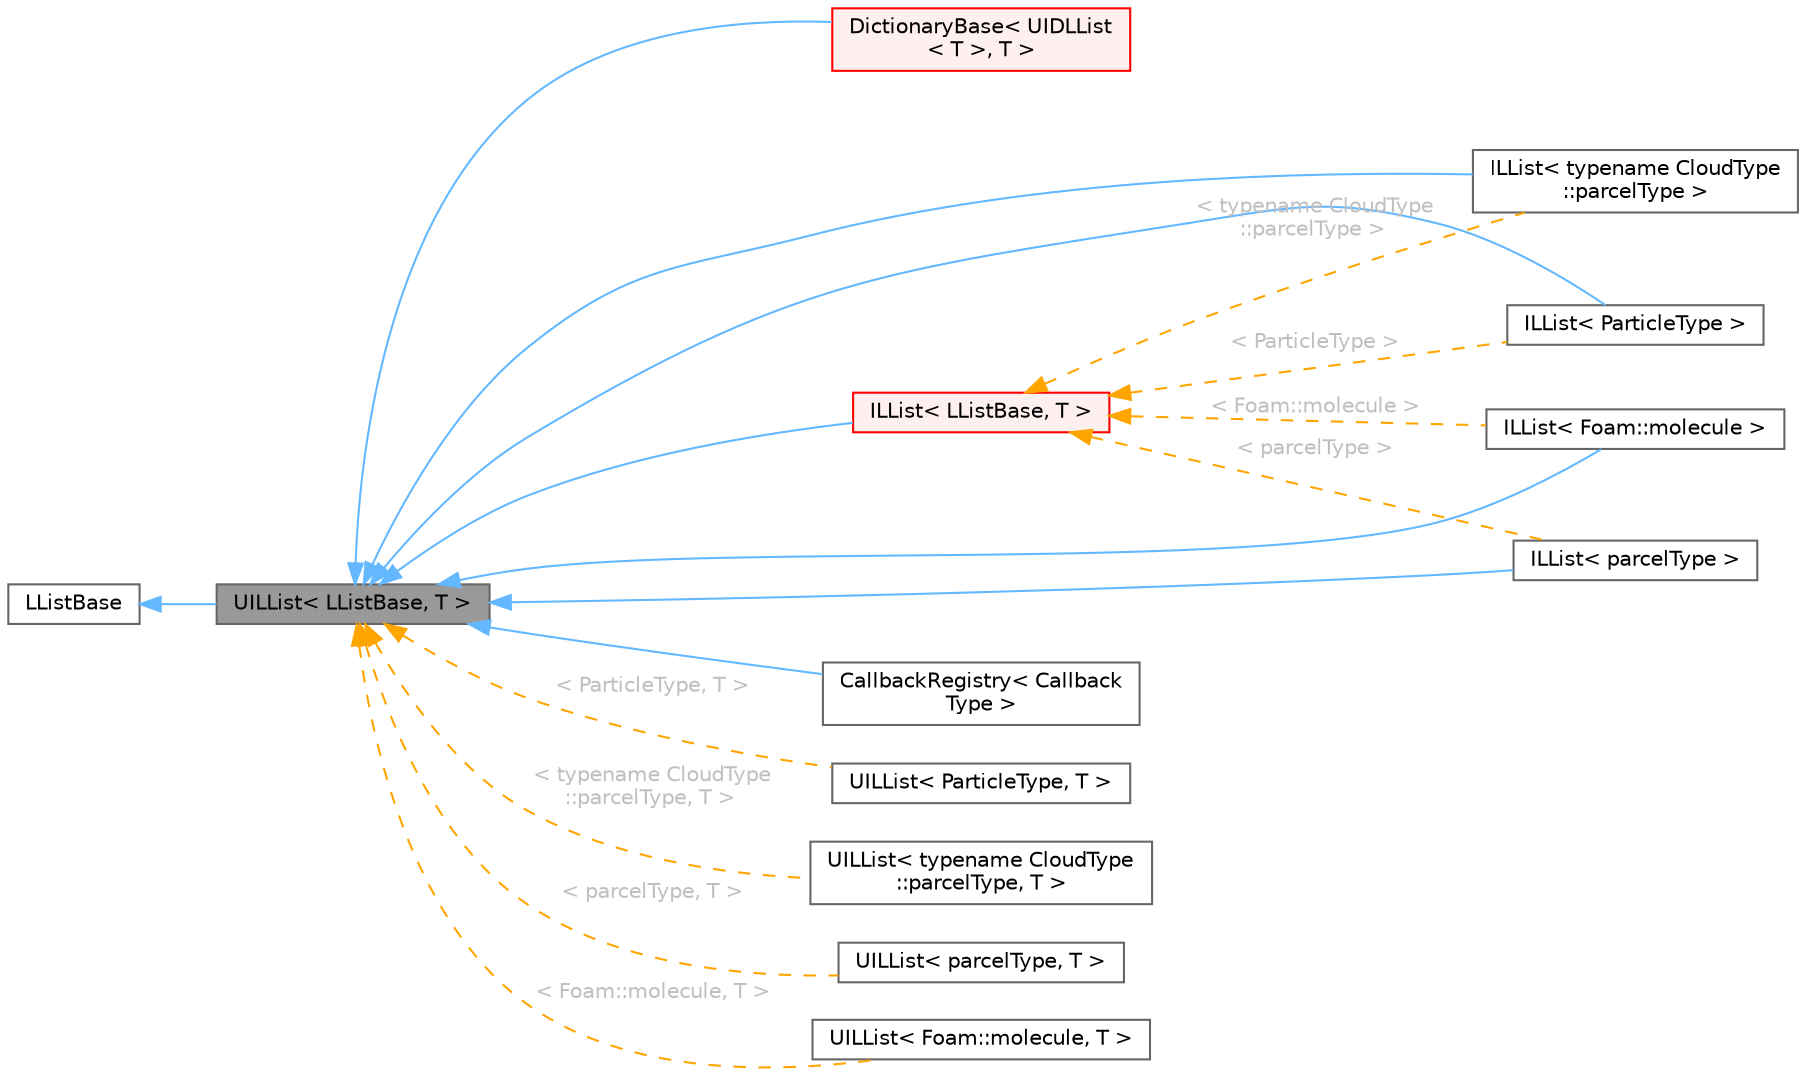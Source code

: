 digraph "UILList&lt; LListBase, T &gt;"
{
 // LATEX_PDF_SIZE
  bgcolor="transparent";
  edge [fontname=Helvetica,fontsize=10,labelfontname=Helvetica,labelfontsize=10];
  node [fontname=Helvetica,fontsize=10,shape=box,height=0.2,width=0.4];
  rankdir="LR";
  Node1 [id="Node000001",label="UILList\< LListBase, T \>",height=0.2,width=0.4,color="gray40", fillcolor="grey60", style="filled", fontcolor="black",tooltip="Template class for intrusive linked lists."];
  Node2 -> Node1 [id="edge1_Node000001_Node000002",dir="back",color="steelblue1",style="solid",tooltip=" "];
  Node2 [id="Node000002",label="LListBase",height=0.2,width=0.4,color="gray40", fillcolor="white", style="filled",tooltip=" "];
  Node1 -> Node3 [id="edge2_Node000001_Node000003",dir="back",color="steelblue1",style="solid",tooltip=" "];
  Node3 [id="Node000003",label="DictionaryBase\< UIDLList\l\< T \>, T \>",height=0.2,width=0.4,color="red", fillcolor="#FFF0F0", style="filled",URL="$classFoam_1_1DictionaryBase.html",tooltip=" "];
  Node1 -> Node5 [id="edge3_Node000001_Node000005",dir="back",color="steelblue1",style="solid",tooltip=" "];
  Node5 [id="Node000005",label="ILList\< ParticleType \>",height=0.2,width=0.4,color="gray40", fillcolor="white", style="filled",URL="$classFoam_1_1ILList.html",tooltip=" "];
  Node1 -> Node6 [id="edge4_Node000001_Node000006",dir="back",color="steelblue1",style="solid",tooltip=" "];
  Node6 [id="Node000006",label="ILList\< typename CloudType\l::parcelType \>",height=0.2,width=0.4,color="gray40", fillcolor="white", style="filled",URL="$classFoam_1_1ILList.html",tooltip=" "];
  Node1 -> Node7 [id="edge5_Node000001_Node000007",dir="back",color="steelblue1",style="solid",tooltip=" "];
  Node7 [id="Node000007",label="ILList\< parcelType \>",height=0.2,width=0.4,color="gray40", fillcolor="white", style="filled",URL="$classFoam_1_1ILList.html",tooltip=" "];
  Node1 -> Node8 [id="edge6_Node000001_Node000008",dir="back",color="steelblue1",style="solid",tooltip=" "];
  Node8 [id="Node000008",label="ILList\< Foam::molecule \>",height=0.2,width=0.4,color="gray40", fillcolor="white", style="filled",URL="$classFoam_1_1ILList.html",tooltip=" "];
  Node1 -> Node9 [id="edge7_Node000001_Node000009",dir="back",color="steelblue1",style="solid",tooltip=" "];
  Node9 [id="Node000009",label="CallbackRegistry\< Callback\lType \>",height=0.2,width=0.4,color="gray40", fillcolor="white", style="filled",URL="$classFoam_1_1CallbackRegistry.html",tooltip="Base class with which callbacks are registered."];
  Node1 -> Node10 [id="edge8_Node000001_Node000010",dir="back",color="steelblue1",style="solid",tooltip=" "];
  Node10 [id="Node000010",label="ILList\< LListBase, T \>",height=0.2,width=0.4,color="red", fillcolor="#FFF0F0", style="filled",URL="$classFoam_1_1ILList.html",tooltip="Template class for intrusive linked lists."];
  Node10 -> Node5 [id="edge9_Node000010_Node000005",dir="back",color="orange",style="dashed",tooltip=" ",label=" \< ParticleType \>",fontcolor="grey" ];
  Node10 -> Node6 [id="edge10_Node000010_Node000006",dir="back",color="orange",style="dashed",tooltip=" ",label=" \< typename CloudType\l::parcelType \>",fontcolor="grey" ];
  Node10 -> Node7 [id="edge11_Node000010_Node000007",dir="back",color="orange",style="dashed",tooltip=" ",label=" \< parcelType \>",fontcolor="grey" ];
  Node10 -> Node8 [id="edge12_Node000010_Node000008",dir="back",color="orange",style="dashed",tooltip=" ",label=" \< Foam::molecule \>",fontcolor="grey" ];
  Node1 -> Node340 [id="edge13_Node000001_Node000340",dir="back",color="orange",style="dashed",tooltip=" ",label=" \< ParticleType, T \>",fontcolor="grey" ];
  Node340 [id="Node000340",label="UILList\< ParticleType, T \>",height=0.2,width=0.4,color="gray40", fillcolor="white", style="filled",URL="$classFoam_1_1UILList.html",tooltip=" "];
  Node1 -> Node341 [id="edge14_Node000001_Node000341",dir="back",color="orange",style="dashed",tooltip=" ",label=" \< typename CloudType\l::parcelType, T \>",fontcolor="grey" ];
  Node341 [id="Node000341",label="UILList\< typename CloudType\l::parcelType, T \>",height=0.2,width=0.4,color="gray40", fillcolor="white", style="filled",URL="$classFoam_1_1UILList.html",tooltip=" "];
  Node1 -> Node342 [id="edge15_Node000001_Node000342",dir="back",color="orange",style="dashed",tooltip=" ",label=" \< parcelType, T \>",fontcolor="grey" ];
  Node342 [id="Node000342",label="UILList\< parcelType, T \>",height=0.2,width=0.4,color="gray40", fillcolor="white", style="filled",URL="$classFoam_1_1UILList.html",tooltip=" "];
  Node1 -> Node343 [id="edge16_Node000001_Node000343",dir="back",color="orange",style="dashed",tooltip=" ",label=" \< Foam::molecule, T \>",fontcolor="grey" ];
  Node343 [id="Node000343",label="UILList\< Foam::molecule, T \>",height=0.2,width=0.4,color="gray40", fillcolor="white", style="filled",URL="$classFoam_1_1UILList.html",tooltip=" "];
}
